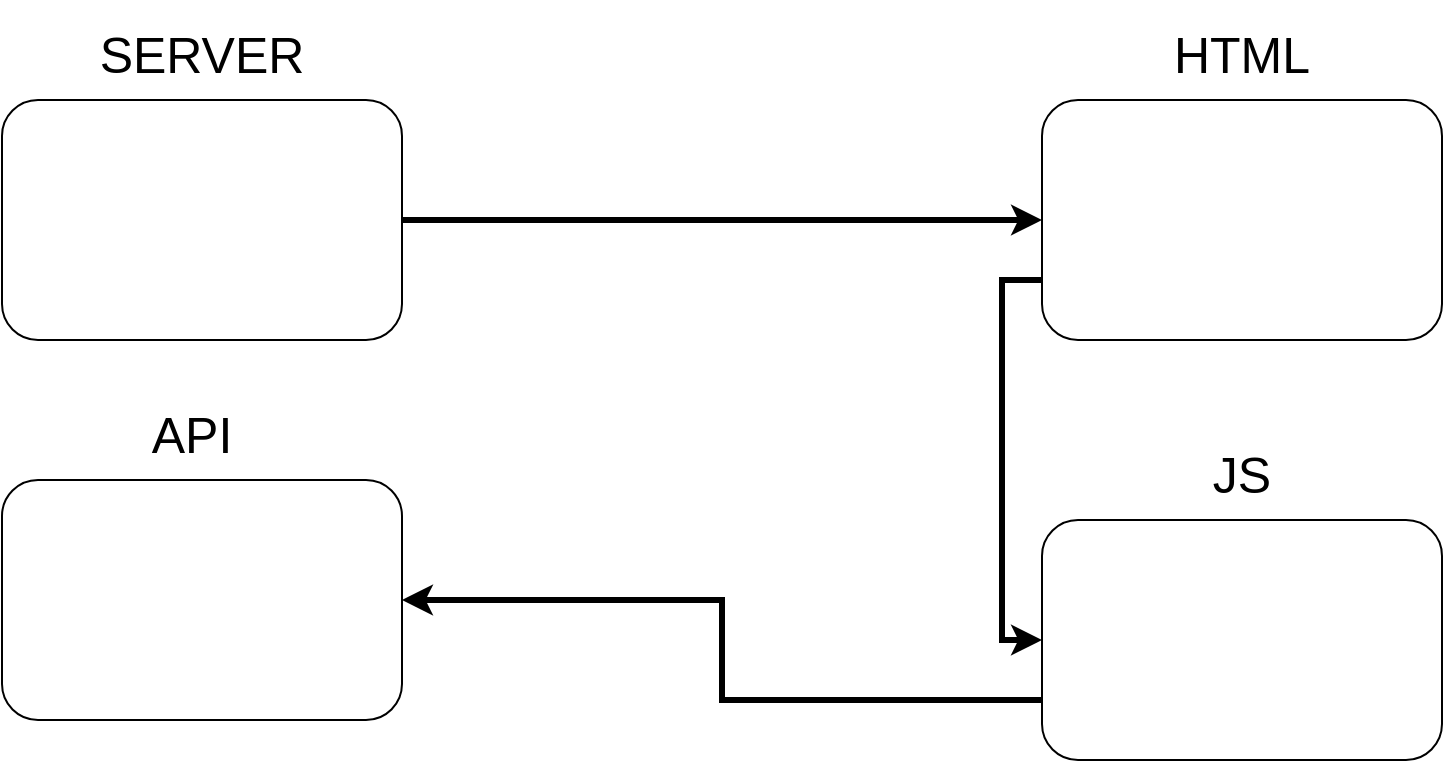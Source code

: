<mxfile version="16.4.3" type="github">
  <diagram id="hRI_zM7twBneHc892Zgs" name="Page-1">
    <mxGraphModel dx="1422" dy="793" grid="1" gridSize="10" guides="1" tooltips="1" connect="1" arrows="1" fold="1" page="1" pageScale="1" pageWidth="850" pageHeight="1100" math="0" shadow="0">
      <root>
        <mxCell id="0" />
        <mxCell id="1" parent="0" />
        <mxCell id="ADrjen8b0h1au_4AqAeU-2" value="" style="rounded=1;whiteSpace=wrap;html=1;" vertex="1" parent="1">
          <mxGeometry x="80" y="240" width="200" height="120" as="geometry" />
        </mxCell>
        <mxCell id="ADrjen8b0h1au_4AqAeU-12" style="edgeStyle=orthogonalEdgeStyle;rounded=0;orthogonalLoop=1;jettySize=auto;html=1;exitX=0;exitY=0.75;exitDx=0;exitDy=0;entryX=0;entryY=0.5;entryDx=0;entryDy=0;fontSize=25;strokeWidth=3;" edge="1" parent="1" source="ADrjen8b0h1au_4AqAeU-3" target="ADrjen8b0h1au_4AqAeU-8">
          <mxGeometry relative="1" as="geometry" />
        </mxCell>
        <mxCell id="ADrjen8b0h1au_4AqAeU-3" value="" style="rounded=1;whiteSpace=wrap;html=1;" vertex="1" parent="1">
          <mxGeometry x="600" y="240" width="200" height="120" as="geometry" />
        </mxCell>
        <mxCell id="ADrjen8b0h1au_4AqAeU-4" value="" style="rounded=1;whiteSpace=wrap;html=1;" vertex="1" parent="1">
          <mxGeometry x="80" y="430" width="200" height="120" as="geometry" />
        </mxCell>
        <mxCell id="ADrjen8b0h1au_4AqAeU-5" value="API" style="text;strokeColor=none;fillColor=none;align=center;verticalAlign=middle;spacingLeft=4;spacingRight=4;overflow=hidden;points=[[0,0.5],[1,0.5]];portConstraint=eastwest;rotatable=0;fontSize=25;" vertex="1" parent="1">
          <mxGeometry x="120" y="380" width="110" height="50" as="geometry" />
        </mxCell>
        <mxCell id="ADrjen8b0h1au_4AqAeU-6" value="SERVER" style="text;strokeColor=none;fillColor=none;align=center;verticalAlign=middle;spacingLeft=4;spacingRight=4;overflow=hidden;points=[[0,0.5],[1,0.5]];portConstraint=eastwest;rotatable=0;fontSize=25;" vertex="1" parent="1">
          <mxGeometry x="125" y="190" width="110" height="50" as="geometry" />
        </mxCell>
        <mxCell id="ADrjen8b0h1au_4AqAeU-7" value="HTML" style="text;strokeColor=none;fillColor=none;align=center;verticalAlign=middle;spacingLeft=4;spacingRight=4;overflow=hidden;points=[[0,0.5],[1,0.5]];portConstraint=eastwest;rotatable=0;fontSize=25;" vertex="1" parent="1">
          <mxGeometry x="645" y="190" width="110" height="50" as="geometry" />
        </mxCell>
        <mxCell id="ADrjen8b0h1au_4AqAeU-13" style="edgeStyle=orthogonalEdgeStyle;rounded=0;orthogonalLoop=1;jettySize=auto;html=1;exitX=0;exitY=0.75;exitDx=0;exitDy=0;fontSize=25;strokeWidth=3;entryX=1;entryY=0.5;entryDx=0;entryDy=0;" edge="1" parent="1" source="ADrjen8b0h1au_4AqAeU-8" target="ADrjen8b0h1au_4AqAeU-4">
          <mxGeometry relative="1" as="geometry">
            <mxPoint x="440" y="210" as="targetPoint" />
          </mxGeometry>
        </mxCell>
        <mxCell id="ADrjen8b0h1au_4AqAeU-8" value="" style="rounded=1;whiteSpace=wrap;html=1;" vertex="1" parent="1">
          <mxGeometry x="600" y="450" width="200" height="120" as="geometry" />
        </mxCell>
        <mxCell id="ADrjen8b0h1au_4AqAeU-9" value="JS" style="text;strokeColor=none;fillColor=none;align=center;verticalAlign=middle;spacingLeft=4;spacingRight=4;overflow=hidden;points=[[0,0.5],[1,0.5]];portConstraint=eastwest;rotatable=0;fontSize=25;" vertex="1" parent="1">
          <mxGeometry x="645" y="400" width="110" height="50" as="geometry" />
        </mxCell>
        <mxCell id="ADrjen8b0h1au_4AqAeU-10" value="" style="endArrow=classic;html=1;rounded=0;fontSize=25;exitX=1;exitY=0.5;exitDx=0;exitDy=0;entryX=0;entryY=0.5;entryDx=0;entryDy=0;strokeWidth=3;" edge="1" parent="1" source="ADrjen8b0h1au_4AqAeU-2" target="ADrjen8b0h1au_4AqAeU-3">
          <mxGeometry width="50" height="50" relative="1" as="geometry">
            <mxPoint x="400" y="430" as="sourcePoint" />
            <mxPoint x="450" y="380" as="targetPoint" />
          </mxGeometry>
        </mxCell>
      </root>
    </mxGraphModel>
  </diagram>
</mxfile>
